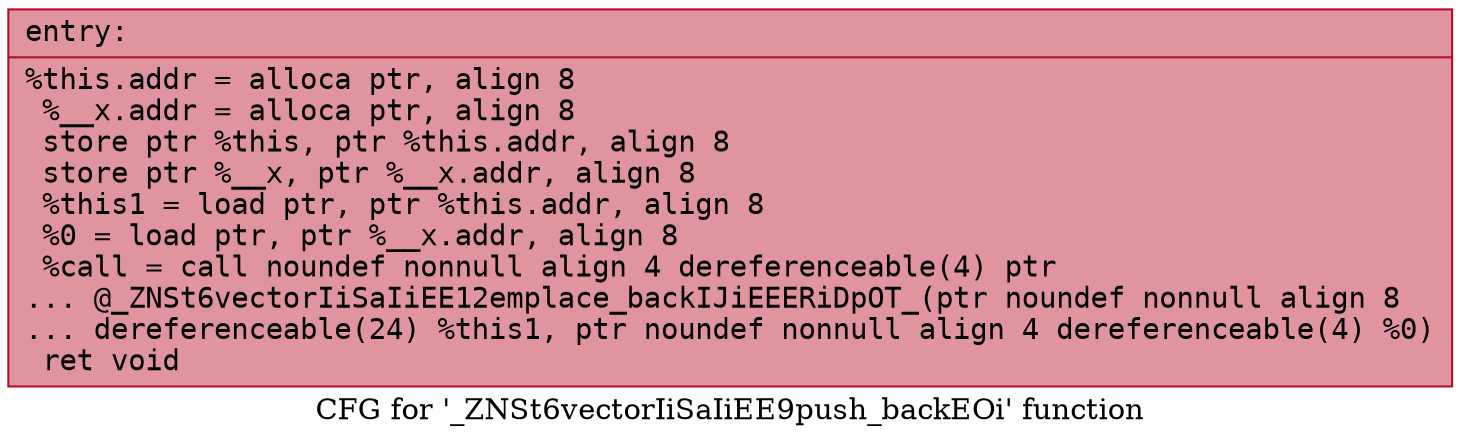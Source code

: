 digraph "CFG for '_ZNSt6vectorIiSaIiEE9push_backEOi' function" {
	label="CFG for '_ZNSt6vectorIiSaIiEE9push_backEOi' function";

	Node0x56307d659110 [shape=record,color="#b70d28ff", style=filled, fillcolor="#b70d2870" fontname="Courier",label="{entry:\l|  %this.addr = alloca ptr, align 8\l  %__x.addr = alloca ptr, align 8\l  store ptr %this, ptr %this.addr, align 8\l  store ptr %__x, ptr %__x.addr, align 8\l  %this1 = load ptr, ptr %this.addr, align 8\l  %0 = load ptr, ptr %__x.addr, align 8\l  %call = call noundef nonnull align 4 dereferenceable(4) ptr\l... @_ZNSt6vectorIiSaIiEE12emplace_backIJiEEERiDpOT_(ptr noundef nonnull align 8\l... dereferenceable(24) %this1, ptr noundef nonnull align 4 dereferenceable(4) %0)\l  ret void\l}"];
}
